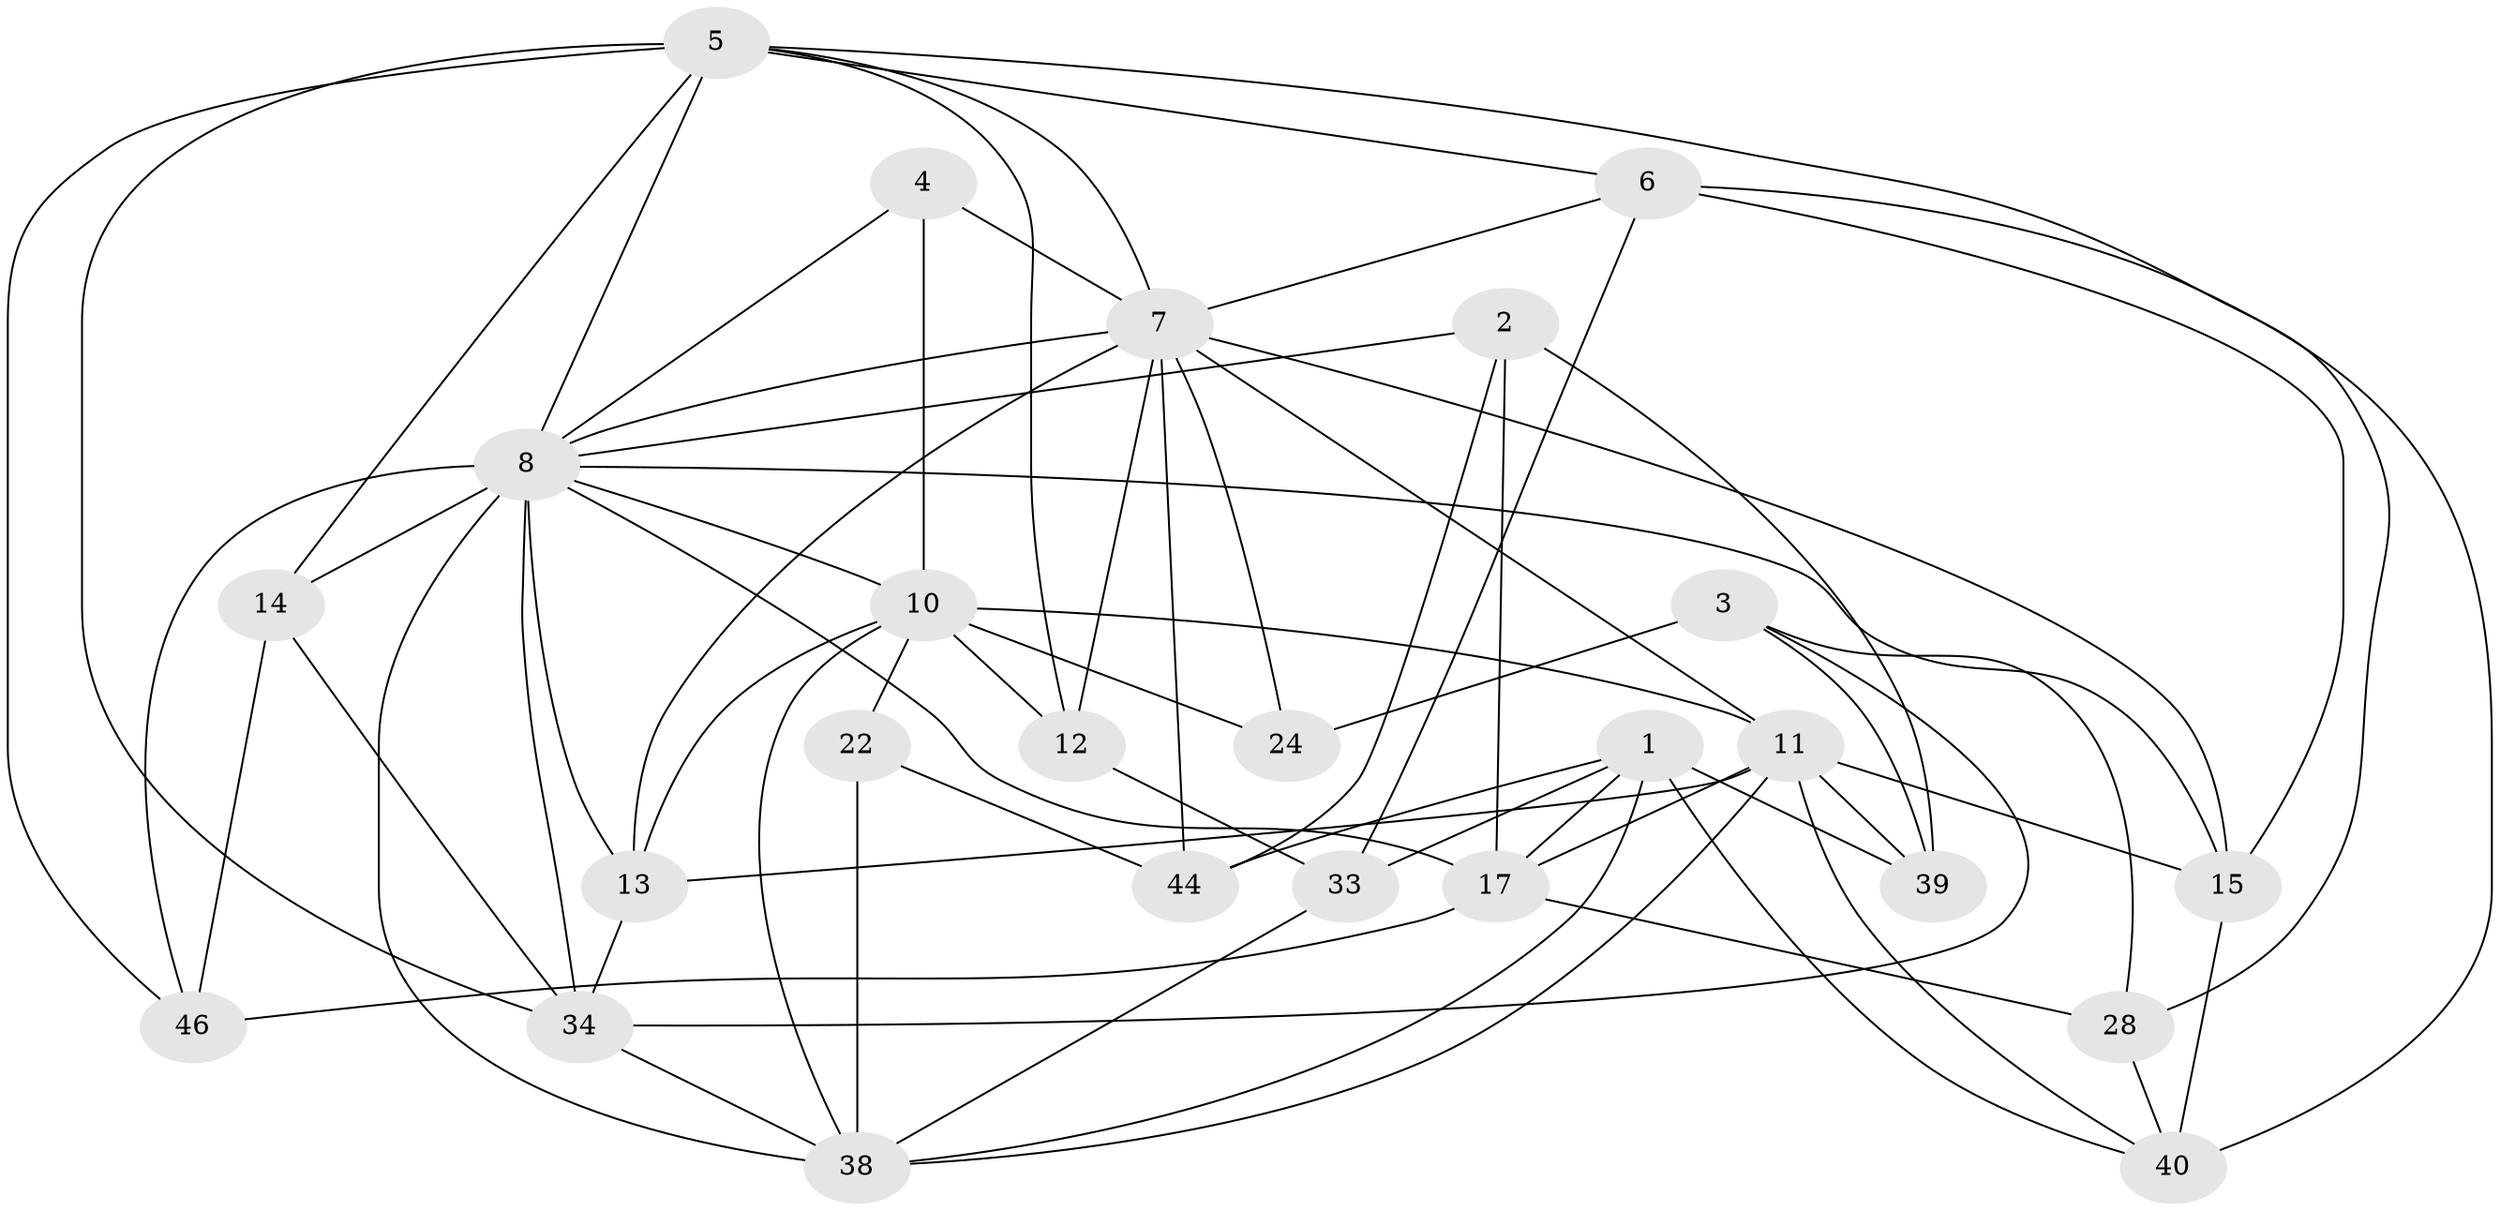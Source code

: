 // original degree distribution, {4: 1.0}
// Generated by graph-tools (version 1.1) at 2025/16/03/09/25 04:16:14]
// undirected, 25 vertices, 68 edges
graph export_dot {
graph [start="1"]
  node [color=gray90,style=filled];
  1 [super="+50"];
  2;
  3;
  4;
  5 [super="+26+16"];
  6 [super="+31"];
  7 [super="+20+9+21"];
  8 [super="+49+27+19"];
  10 [super="+30"];
  11 [super="+18+43"];
  12;
  13 [super="+29"];
  14;
  15 [super="+47"];
  17 [super="+23"];
  22;
  24;
  28;
  33;
  34 [super="+35"];
  38 [super="+48+45"];
  39;
  40 [super="+42"];
  44;
  46;
  1 -- 44;
  1 -- 39;
  1 -- 33;
  1 -- 17;
  1 -- 38;
  1 -- 40;
  2 -- 17;
  2 -- 44;
  2 -- 8;
  2 -- 39;
  3 -- 39;
  3 -- 28;
  3 -- 24;
  3 -- 34;
  4 -- 7 [weight=2];
  4 -- 10;
  4 -- 8;
  5 -- 28;
  5 -- 6;
  5 -- 14;
  5 -- 34;
  5 -- 12;
  5 -- 46;
  5 -- 8;
  5 -- 7;
  6 -- 33;
  6 -- 15;
  6 -- 40;
  6 -- 7 [weight=2];
  7 -- 24 [weight=2];
  7 -- 8 [weight=2];
  7 -- 12;
  7 -- 15;
  7 -- 11;
  7 -- 44;
  7 -- 13;
  8 -- 13 [weight=2];
  8 -- 14;
  8 -- 10;
  8 -- 38;
  8 -- 15;
  8 -- 17;
  8 -- 34;
  8 -- 46;
  10 -- 12;
  10 -- 11;
  10 -- 22;
  10 -- 24;
  10 -- 38;
  10 -- 13;
  11 -- 39;
  11 -- 17;
  11 -- 38;
  11 -- 15;
  11 -- 40;
  11 -- 13;
  12 -- 33;
  13 -- 34;
  14 -- 34;
  14 -- 46;
  15 -- 40 [weight=2];
  17 -- 46;
  17 -- 28;
  22 -- 44;
  22 -- 38 [weight=2];
  28 -- 40;
  33 -- 38;
  34 -- 38;
}
